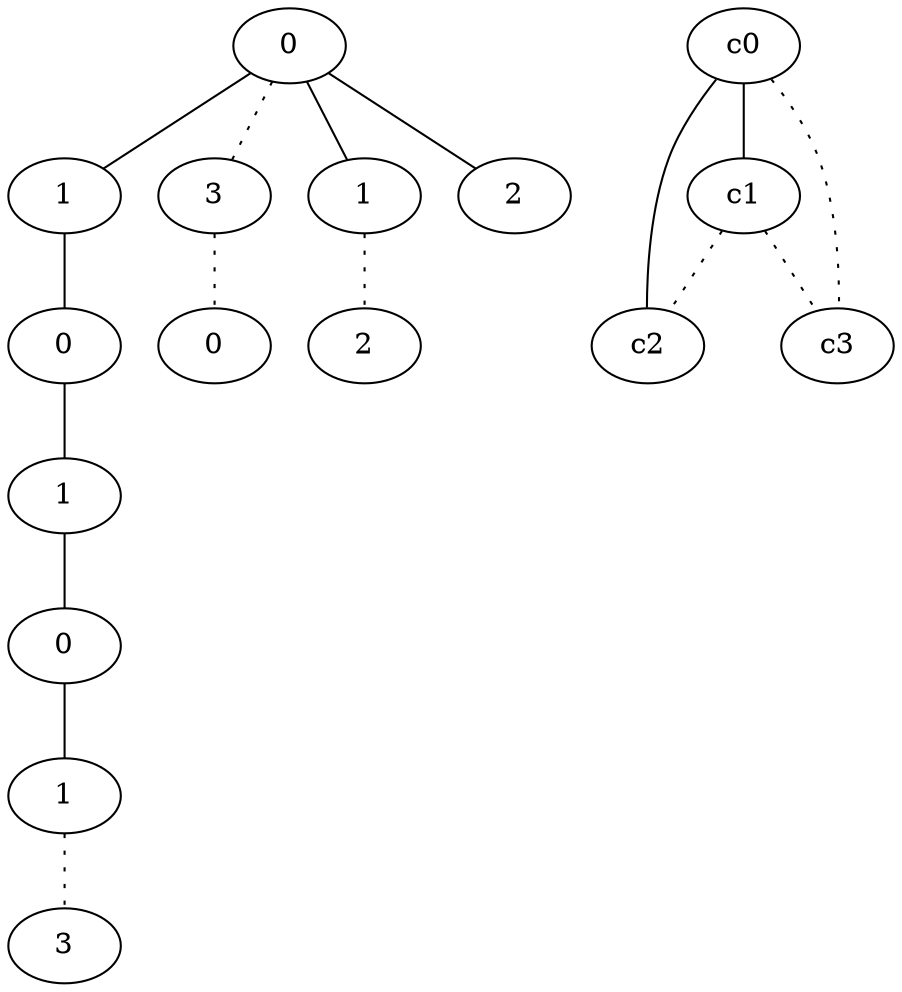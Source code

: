 graph {
a0[label=0];
a1[label=1];
a2[label=0];
a3[label=1];
a4[label=0];
a5[label=1];
a6[label=3];
a7[label=3];
a8[label=0];
a9[label=1];
a10[label=2];
a11[label=2];
a0 -- a1;
a0 -- a7 [style=dotted];
a0 -- a9;
a0 -- a11;
a1 -- a2;
a2 -- a3;
a3 -- a4;
a4 -- a5;
a5 -- a6 [style=dotted];
a7 -- a8 [style=dotted];
a9 -- a10 [style=dotted];
c0 -- c1;
c0 -- c2;
c0 -- c3 [style=dotted];
c1 -- c2 [style=dotted];
c1 -- c3 [style=dotted];
}
